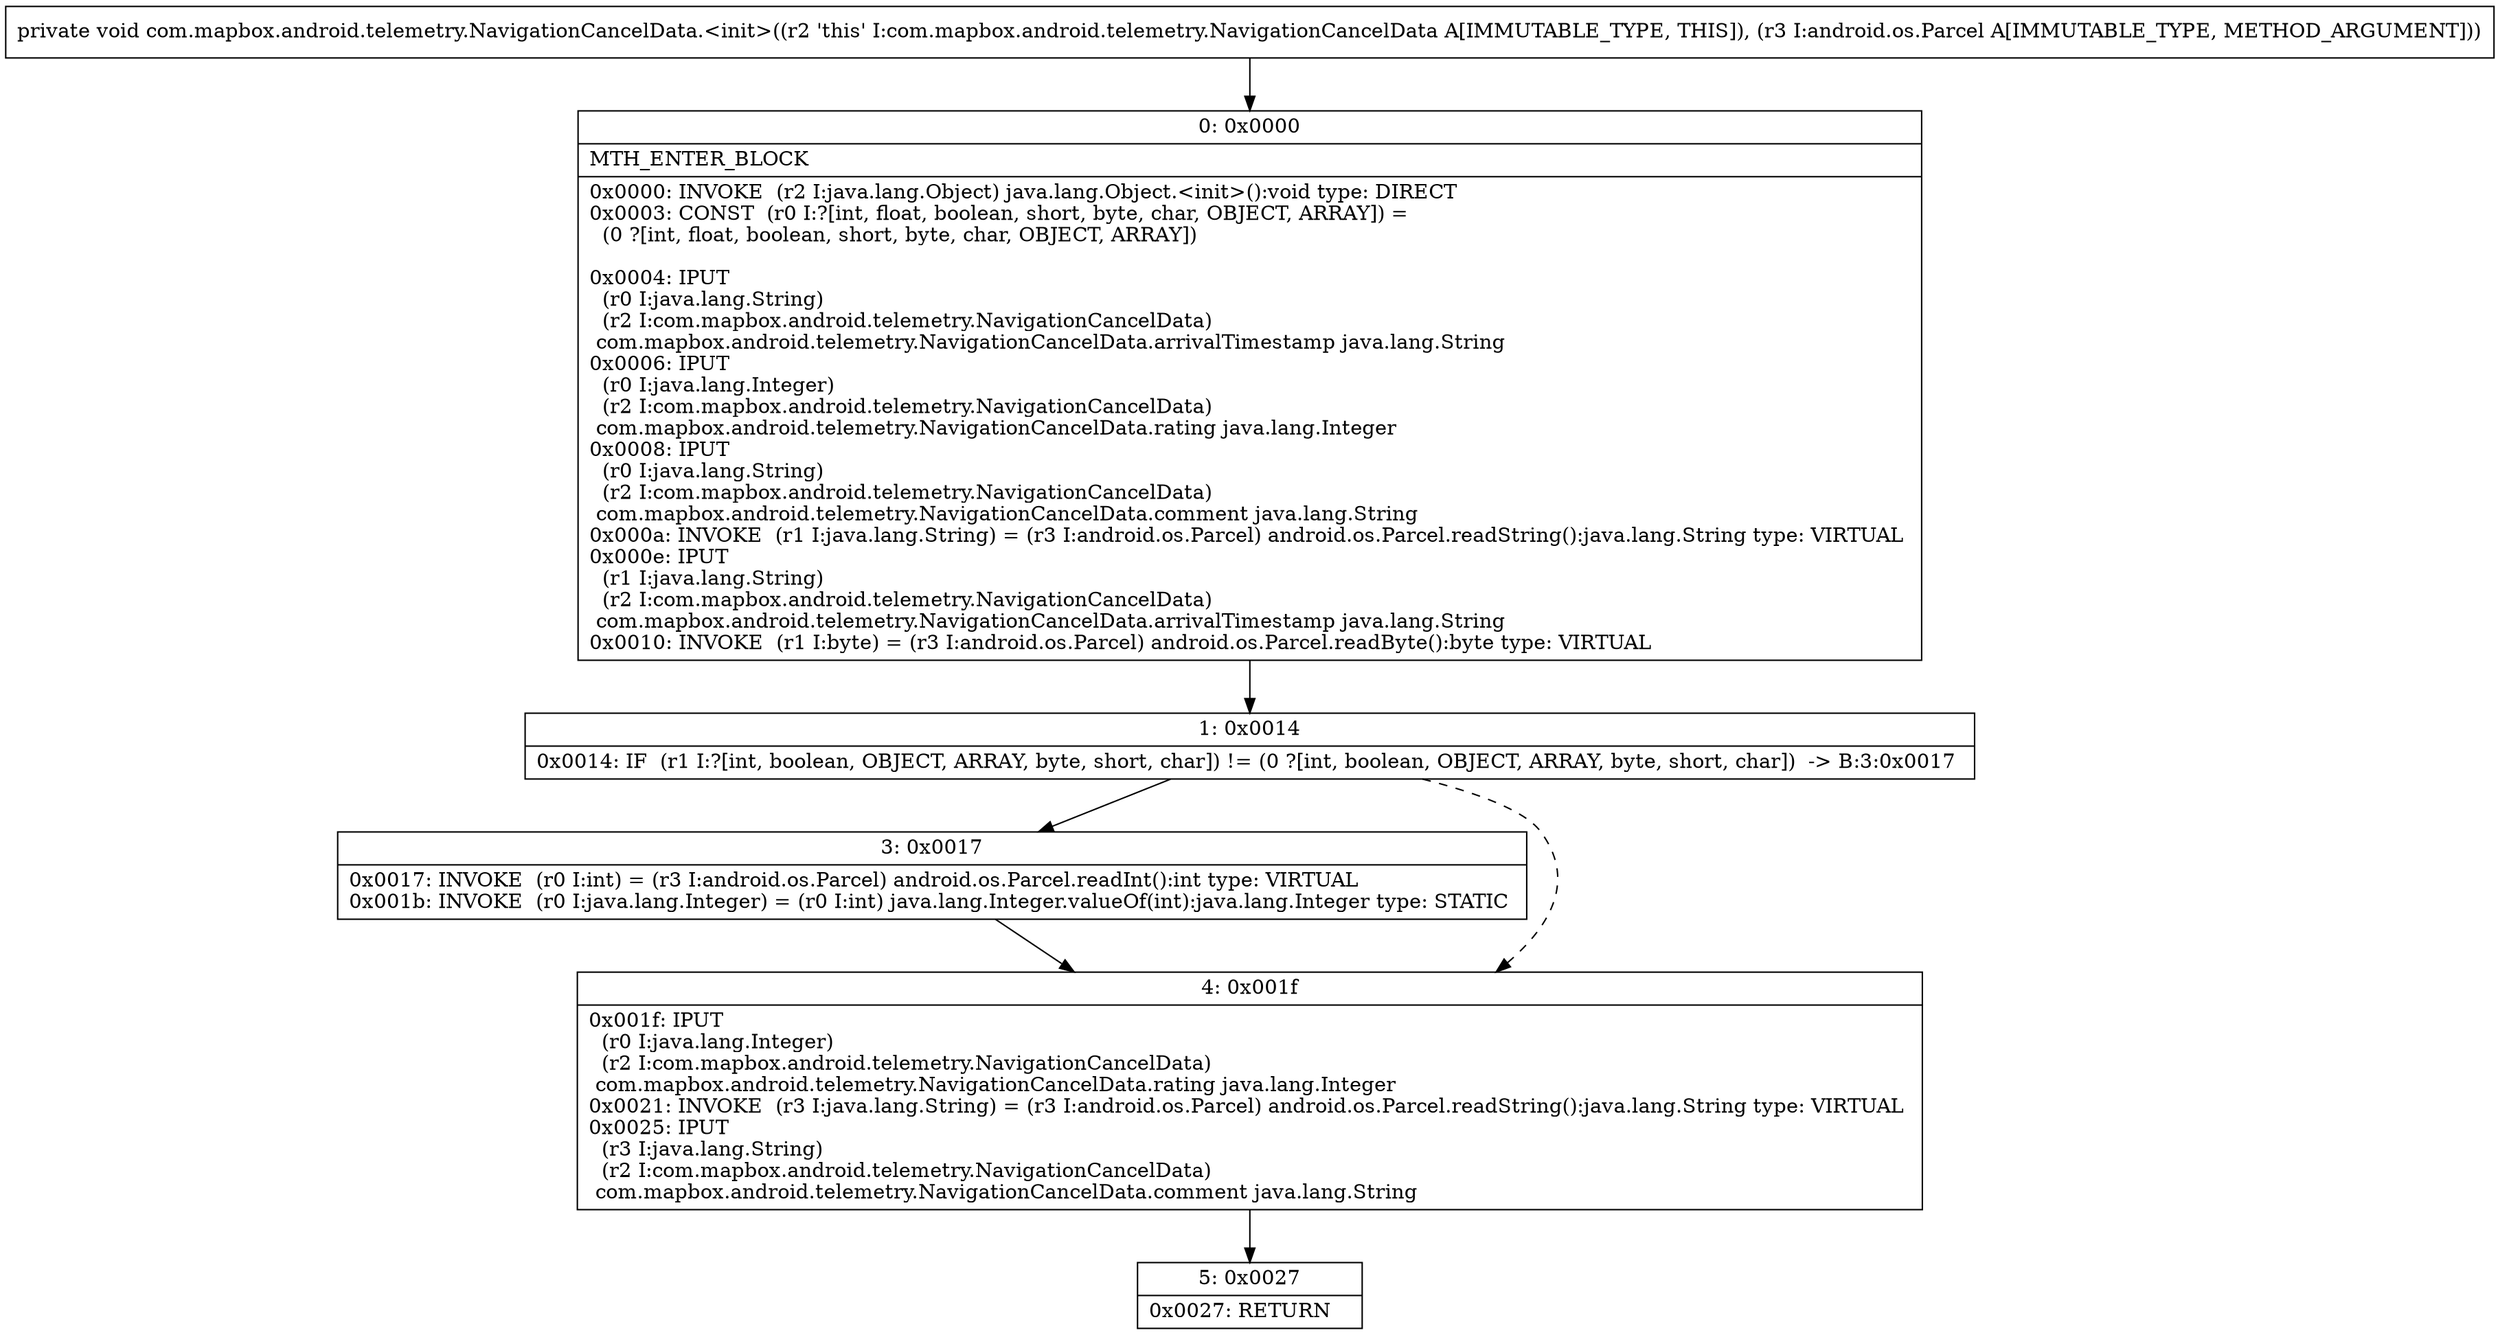 digraph "CFG forcom.mapbox.android.telemetry.NavigationCancelData.\<init\>(Landroid\/os\/Parcel;)V" {
Node_0 [shape=record,label="{0\:\ 0x0000|MTH_ENTER_BLOCK\l|0x0000: INVOKE  (r2 I:java.lang.Object) java.lang.Object.\<init\>():void type: DIRECT \l0x0003: CONST  (r0 I:?[int, float, boolean, short, byte, char, OBJECT, ARRAY]) = \l  (0 ?[int, float, boolean, short, byte, char, OBJECT, ARRAY])\l \l0x0004: IPUT  \l  (r0 I:java.lang.String)\l  (r2 I:com.mapbox.android.telemetry.NavigationCancelData)\l com.mapbox.android.telemetry.NavigationCancelData.arrivalTimestamp java.lang.String \l0x0006: IPUT  \l  (r0 I:java.lang.Integer)\l  (r2 I:com.mapbox.android.telemetry.NavigationCancelData)\l com.mapbox.android.telemetry.NavigationCancelData.rating java.lang.Integer \l0x0008: IPUT  \l  (r0 I:java.lang.String)\l  (r2 I:com.mapbox.android.telemetry.NavigationCancelData)\l com.mapbox.android.telemetry.NavigationCancelData.comment java.lang.String \l0x000a: INVOKE  (r1 I:java.lang.String) = (r3 I:android.os.Parcel) android.os.Parcel.readString():java.lang.String type: VIRTUAL \l0x000e: IPUT  \l  (r1 I:java.lang.String)\l  (r2 I:com.mapbox.android.telemetry.NavigationCancelData)\l com.mapbox.android.telemetry.NavigationCancelData.arrivalTimestamp java.lang.String \l0x0010: INVOKE  (r1 I:byte) = (r3 I:android.os.Parcel) android.os.Parcel.readByte():byte type: VIRTUAL \l}"];
Node_1 [shape=record,label="{1\:\ 0x0014|0x0014: IF  (r1 I:?[int, boolean, OBJECT, ARRAY, byte, short, char]) != (0 ?[int, boolean, OBJECT, ARRAY, byte, short, char])  \-\> B:3:0x0017 \l}"];
Node_3 [shape=record,label="{3\:\ 0x0017|0x0017: INVOKE  (r0 I:int) = (r3 I:android.os.Parcel) android.os.Parcel.readInt():int type: VIRTUAL \l0x001b: INVOKE  (r0 I:java.lang.Integer) = (r0 I:int) java.lang.Integer.valueOf(int):java.lang.Integer type: STATIC \l}"];
Node_4 [shape=record,label="{4\:\ 0x001f|0x001f: IPUT  \l  (r0 I:java.lang.Integer)\l  (r2 I:com.mapbox.android.telemetry.NavigationCancelData)\l com.mapbox.android.telemetry.NavigationCancelData.rating java.lang.Integer \l0x0021: INVOKE  (r3 I:java.lang.String) = (r3 I:android.os.Parcel) android.os.Parcel.readString():java.lang.String type: VIRTUAL \l0x0025: IPUT  \l  (r3 I:java.lang.String)\l  (r2 I:com.mapbox.android.telemetry.NavigationCancelData)\l com.mapbox.android.telemetry.NavigationCancelData.comment java.lang.String \l}"];
Node_5 [shape=record,label="{5\:\ 0x0027|0x0027: RETURN   \l}"];
MethodNode[shape=record,label="{private void com.mapbox.android.telemetry.NavigationCancelData.\<init\>((r2 'this' I:com.mapbox.android.telemetry.NavigationCancelData A[IMMUTABLE_TYPE, THIS]), (r3 I:android.os.Parcel A[IMMUTABLE_TYPE, METHOD_ARGUMENT])) }"];
MethodNode -> Node_0;
Node_0 -> Node_1;
Node_1 -> Node_3;
Node_1 -> Node_4[style=dashed];
Node_3 -> Node_4;
Node_4 -> Node_5;
}

